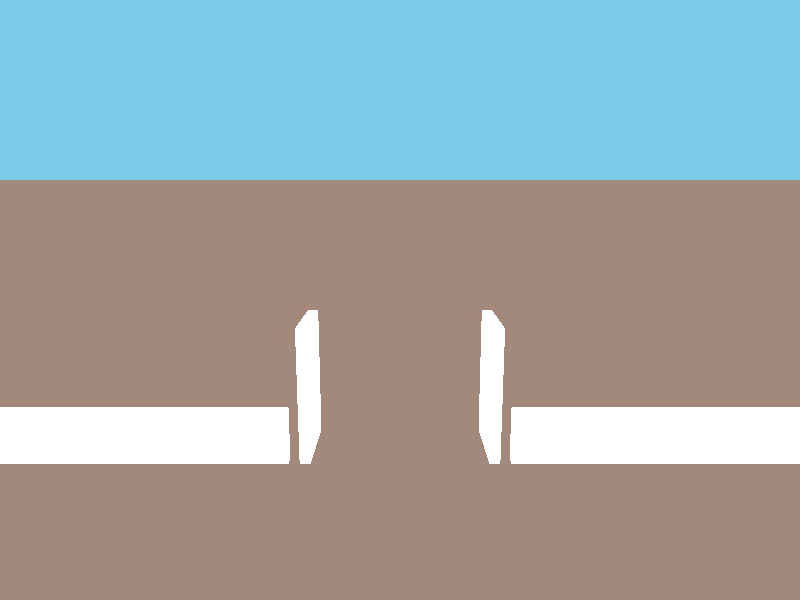 #include "colors.inc"
#include "shapes.inc"
#include "textures.inc"

// CAMERA LOCATION
camera
{
    location <0,50,-100>
    look_at <0,30,0>
}

// LIGHT SOURCE. 30 UNITS UP FROM ORIGIN, THE SUN
light_source { <0,100,0> color White }

// BACK SCREEN COLOUR
background { color SkyBlue }

        // LEFT GATE
        box
        {
            <0,0,0>, <1,1,1>
            pigment { color White }
            scale <15,25,2>
            rotate <0,-90,0>
            translate <-16,0,0>
        }

        // RIGHT GATE
        box
        {
            <0,0,0>, <1,1,1>
            pigment { color White }
            scale <-15,25,2>
            rotate <0,90,0>
            translate <16,0,0>
        }

        // LEFT FENCE
        box
        {
            <0,0,0>, <100,10,2>
            pigment { color White }
            scale <0,0,0>
            rotate <0,0,0>
            rotate <0.0,0>
            rotate <0,0,0>
            translate <-120,0,0>
        }

        // RIGHT FENCE
        box
        {
            <0,0,0>, <100,10,2>
            pigment { color White }
            scale <0,0,0>
            rotate <0,0,0>
            rotate <0.0,0>
            rotate <0,0,0>
            translate <20,0,0>
        }

// FLOOR PLANE.
plane
{
    <0,1,0>,0
    pigment { DarkBrown }
}
